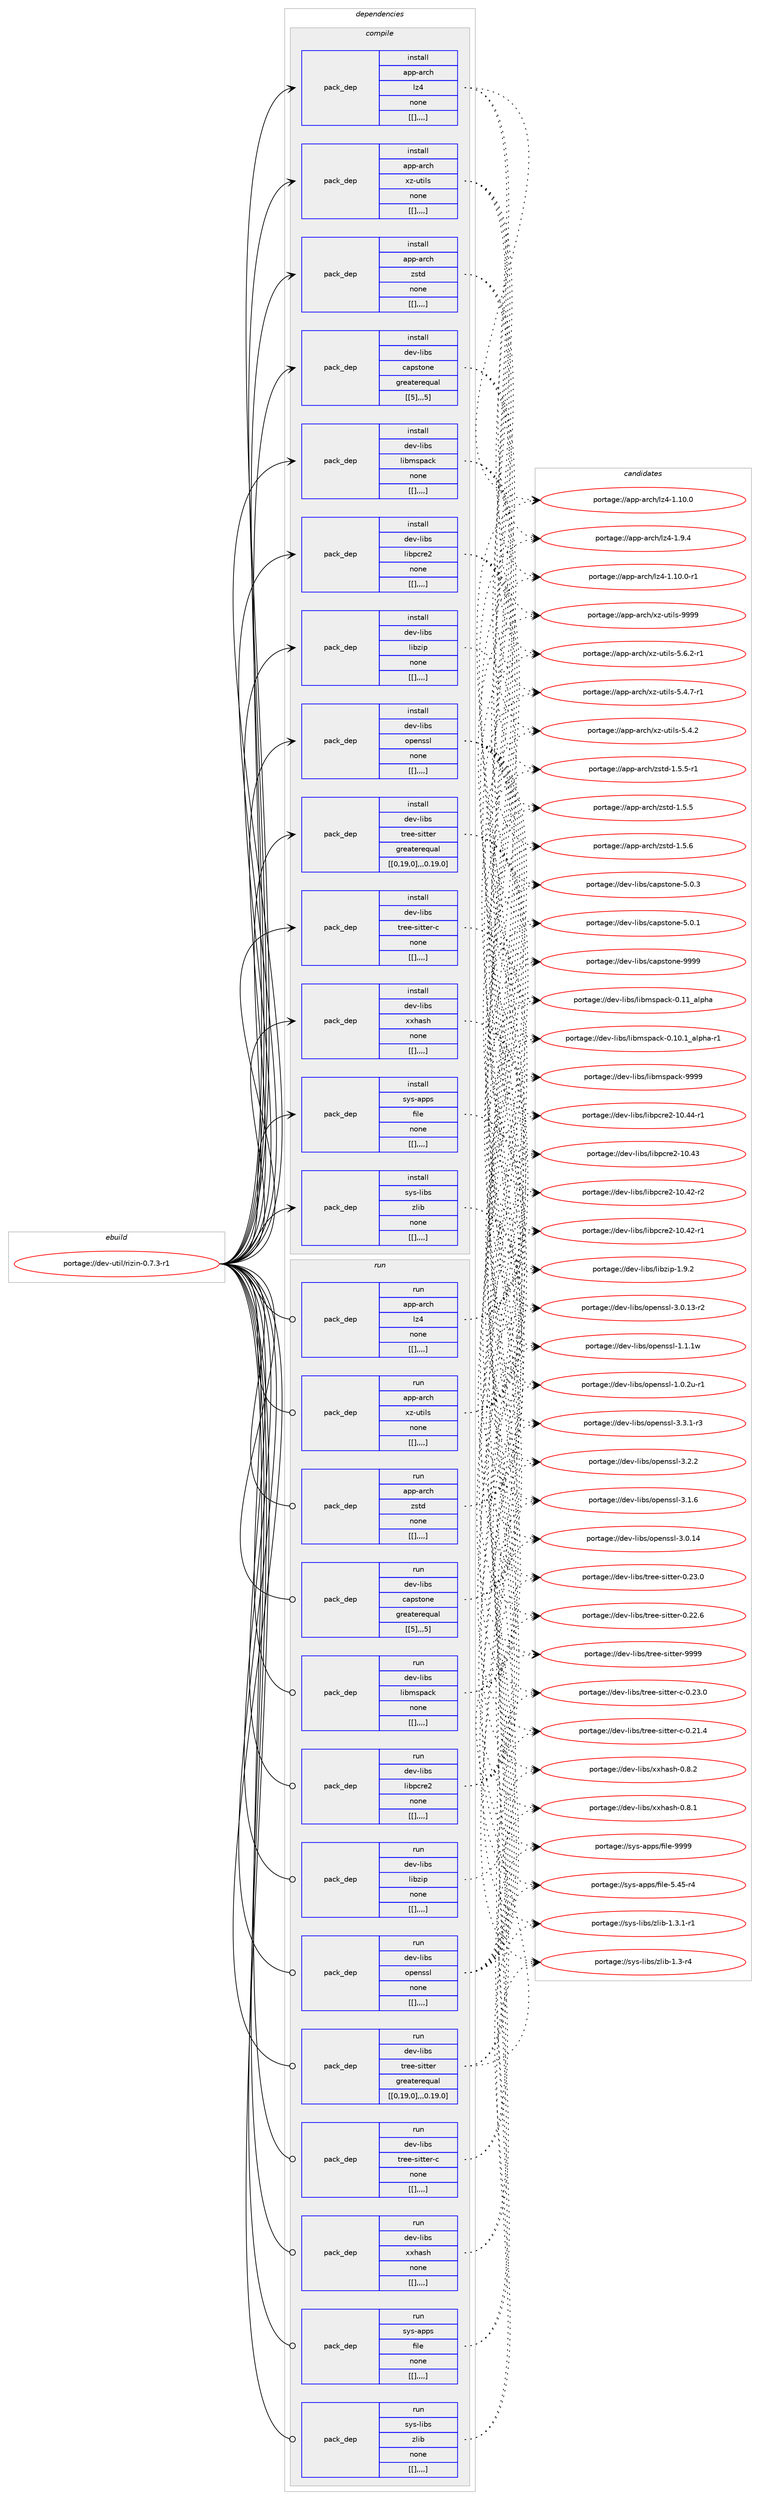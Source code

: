 digraph prolog {

# *************
# Graph options
# *************

newrank=true;
concentrate=true;
compound=true;
graph [rankdir=LR,fontname=Helvetica,fontsize=10,ranksep=1.5];#, ranksep=2.5, nodesep=0.2];
edge  [arrowhead=vee];
node  [fontname=Helvetica,fontsize=10];

# **********
# The ebuild
# **********

subgraph cluster_leftcol {
color=gray;
label=<<i>ebuild</i>>;
id [label="portage://dev-util/rizin-0.7.3-r1", color=red, width=4, href="../dev-util/rizin-0.7.3-r1.svg"];
}

# ****************
# The dependencies
# ****************

subgraph cluster_midcol {
color=gray;
label=<<i>dependencies</i>>;
subgraph cluster_compile {
fillcolor="#eeeeee";
style=filled;
label=<<i>compile</i>>;
subgraph pack157945 {
dependency222705 [label=<<TABLE BORDER="0" CELLBORDER="1" CELLSPACING="0" CELLPADDING="4" WIDTH="220"><TR><TD ROWSPAN="6" CELLPADDING="30">pack_dep</TD></TR><TR><TD WIDTH="110">install</TD></TR><TR><TD>app-arch</TD></TR><TR><TD>lz4</TD></TR><TR><TD>none</TD></TR><TR><TD>[[],,,,]</TD></TR></TABLE>>, shape=none, color=blue];
}
id:e -> dependency222705:w [weight=20,style="solid",arrowhead="vee"];
subgraph pack157946 {
dependency222706 [label=<<TABLE BORDER="0" CELLBORDER="1" CELLSPACING="0" CELLPADDING="4" WIDTH="220"><TR><TD ROWSPAN="6" CELLPADDING="30">pack_dep</TD></TR><TR><TD WIDTH="110">install</TD></TR><TR><TD>app-arch</TD></TR><TR><TD>xz-utils</TD></TR><TR><TD>none</TD></TR><TR><TD>[[],,,,]</TD></TR></TABLE>>, shape=none, color=blue];
}
id:e -> dependency222706:w [weight=20,style="solid",arrowhead="vee"];
subgraph pack157947 {
dependency222707 [label=<<TABLE BORDER="0" CELLBORDER="1" CELLSPACING="0" CELLPADDING="4" WIDTH="220"><TR><TD ROWSPAN="6" CELLPADDING="30">pack_dep</TD></TR><TR><TD WIDTH="110">install</TD></TR><TR><TD>app-arch</TD></TR><TR><TD>zstd</TD></TR><TR><TD>none</TD></TR><TR><TD>[[],,,,]</TD></TR></TABLE>>, shape=none, color=blue];
}
id:e -> dependency222707:w [weight=20,style="solid",arrowhead="vee"];
subgraph pack157948 {
dependency222708 [label=<<TABLE BORDER="0" CELLBORDER="1" CELLSPACING="0" CELLPADDING="4" WIDTH="220"><TR><TD ROWSPAN="6" CELLPADDING="30">pack_dep</TD></TR><TR><TD WIDTH="110">install</TD></TR><TR><TD>dev-libs</TD></TR><TR><TD>capstone</TD></TR><TR><TD>greaterequal</TD></TR><TR><TD>[[5],,,5]</TD></TR></TABLE>>, shape=none, color=blue];
}
id:e -> dependency222708:w [weight=20,style="solid",arrowhead="vee"];
subgraph pack157949 {
dependency222709 [label=<<TABLE BORDER="0" CELLBORDER="1" CELLSPACING="0" CELLPADDING="4" WIDTH="220"><TR><TD ROWSPAN="6" CELLPADDING="30">pack_dep</TD></TR><TR><TD WIDTH="110">install</TD></TR><TR><TD>dev-libs</TD></TR><TR><TD>libmspack</TD></TR><TR><TD>none</TD></TR><TR><TD>[[],,,,]</TD></TR></TABLE>>, shape=none, color=blue];
}
id:e -> dependency222709:w [weight=20,style="solid",arrowhead="vee"];
subgraph pack157950 {
dependency222710 [label=<<TABLE BORDER="0" CELLBORDER="1" CELLSPACING="0" CELLPADDING="4" WIDTH="220"><TR><TD ROWSPAN="6" CELLPADDING="30">pack_dep</TD></TR><TR><TD WIDTH="110">install</TD></TR><TR><TD>dev-libs</TD></TR><TR><TD>libpcre2</TD></TR><TR><TD>none</TD></TR><TR><TD>[[],,,,]</TD></TR></TABLE>>, shape=none, color=blue];
}
id:e -> dependency222710:w [weight=20,style="solid",arrowhead="vee"];
subgraph pack157951 {
dependency222711 [label=<<TABLE BORDER="0" CELLBORDER="1" CELLSPACING="0" CELLPADDING="4" WIDTH="220"><TR><TD ROWSPAN="6" CELLPADDING="30">pack_dep</TD></TR><TR><TD WIDTH="110">install</TD></TR><TR><TD>dev-libs</TD></TR><TR><TD>libzip</TD></TR><TR><TD>none</TD></TR><TR><TD>[[],,,,]</TD></TR></TABLE>>, shape=none, color=blue];
}
id:e -> dependency222711:w [weight=20,style="solid",arrowhead="vee"];
subgraph pack157952 {
dependency222712 [label=<<TABLE BORDER="0" CELLBORDER="1" CELLSPACING="0" CELLPADDING="4" WIDTH="220"><TR><TD ROWSPAN="6" CELLPADDING="30">pack_dep</TD></TR><TR><TD WIDTH="110">install</TD></TR><TR><TD>dev-libs</TD></TR><TR><TD>openssl</TD></TR><TR><TD>none</TD></TR><TR><TD>[[],,,,]</TD></TR></TABLE>>, shape=none, color=blue];
}
id:e -> dependency222712:w [weight=20,style="solid",arrowhead="vee"];
subgraph pack157953 {
dependency222713 [label=<<TABLE BORDER="0" CELLBORDER="1" CELLSPACING="0" CELLPADDING="4" WIDTH="220"><TR><TD ROWSPAN="6" CELLPADDING="30">pack_dep</TD></TR><TR><TD WIDTH="110">install</TD></TR><TR><TD>dev-libs</TD></TR><TR><TD>tree-sitter</TD></TR><TR><TD>greaterequal</TD></TR><TR><TD>[[0,19,0],,,0.19.0]</TD></TR></TABLE>>, shape=none, color=blue];
}
id:e -> dependency222713:w [weight=20,style="solid",arrowhead="vee"];
subgraph pack157954 {
dependency222714 [label=<<TABLE BORDER="0" CELLBORDER="1" CELLSPACING="0" CELLPADDING="4" WIDTH="220"><TR><TD ROWSPAN="6" CELLPADDING="30">pack_dep</TD></TR><TR><TD WIDTH="110">install</TD></TR><TR><TD>dev-libs</TD></TR><TR><TD>tree-sitter-c</TD></TR><TR><TD>none</TD></TR><TR><TD>[[],,,,]</TD></TR></TABLE>>, shape=none, color=blue];
}
id:e -> dependency222714:w [weight=20,style="solid",arrowhead="vee"];
subgraph pack157955 {
dependency222715 [label=<<TABLE BORDER="0" CELLBORDER="1" CELLSPACING="0" CELLPADDING="4" WIDTH="220"><TR><TD ROWSPAN="6" CELLPADDING="30">pack_dep</TD></TR><TR><TD WIDTH="110">install</TD></TR><TR><TD>dev-libs</TD></TR><TR><TD>xxhash</TD></TR><TR><TD>none</TD></TR><TR><TD>[[],,,,]</TD></TR></TABLE>>, shape=none, color=blue];
}
id:e -> dependency222715:w [weight=20,style="solid",arrowhead="vee"];
subgraph pack157956 {
dependency222716 [label=<<TABLE BORDER="0" CELLBORDER="1" CELLSPACING="0" CELLPADDING="4" WIDTH="220"><TR><TD ROWSPAN="6" CELLPADDING="30">pack_dep</TD></TR><TR><TD WIDTH="110">install</TD></TR><TR><TD>sys-apps</TD></TR><TR><TD>file</TD></TR><TR><TD>none</TD></TR><TR><TD>[[],,,,]</TD></TR></TABLE>>, shape=none, color=blue];
}
id:e -> dependency222716:w [weight=20,style="solid",arrowhead="vee"];
subgraph pack157957 {
dependency222717 [label=<<TABLE BORDER="0" CELLBORDER="1" CELLSPACING="0" CELLPADDING="4" WIDTH="220"><TR><TD ROWSPAN="6" CELLPADDING="30">pack_dep</TD></TR><TR><TD WIDTH="110">install</TD></TR><TR><TD>sys-libs</TD></TR><TR><TD>zlib</TD></TR><TR><TD>none</TD></TR><TR><TD>[[],,,,]</TD></TR></TABLE>>, shape=none, color=blue];
}
id:e -> dependency222717:w [weight=20,style="solid",arrowhead="vee"];
}
subgraph cluster_compileandrun {
fillcolor="#eeeeee";
style=filled;
label=<<i>compile and run</i>>;
}
subgraph cluster_run {
fillcolor="#eeeeee";
style=filled;
label=<<i>run</i>>;
subgraph pack157958 {
dependency222718 [label=<<TABLE BORDER="0" CELLBORDER="1" CELLSPACING="0" CELLPADDING="4" WIDTH="220"><TR><TD ROWSPAN="6" CELLPADDING="30">pack_dep</TD></TR><TR><TD WIDTH="110">run</TD></TR><TR><TD>app-arch</TD></TR><TR><TD>lz4</TD></TR><TR><TD>none</TD></TR><TR><TD>[[],,,,]</TD></TR></TABLE>>, shape=none, color=blue];
}
id:e -> dependency222718:w [weight=20,style="solid",arrowhead="odot"];
subgraph pack157959 {
dependency222719 [label=<<TABLE BORDER="0" CELLBORDER="1" CELLSPACING="0" CELLPADDING="4" WIDTH="220"><TR><TD ROWSPAN="6" CELLPADDING="30">pack_dep</TD></TR><TR><TD WIDTH="110">run</TD></TR><TR><TD>app-arch</TD></TR><TR><TD>xz-utils</TD></TR><TR><TD>none</TD></TR><TR><TD>[[],,,,]</TD></TR></TABLE>>, shape=none, color=blue];
}
id:e -> dependency222719:w [weight=20,style="solid",arrowhead="odot"];
subgraph pack157960 {
dependency222720 [label=<<TABLE BORDER="0" CELLBORDER="1" CELLSPACING="0" CELLPADDING="4" WIDTH="220"><TR><TD ROWSPAN="6" CELLPADDING="30">pack_dep</TD></TR><TR><TD WIDTH="110">run</TD></TR><TR><TD>app-arch</TD></TR><TR><TD>zstd</TD></TR><TR><TD>none</TD></TR><TR><TD>[[],,,,]</TD></TR></TABLE>>, shape=none, color=blue];
}
id:e -> dependency222720:w [weight=20,style="solid",arrowhead="odot"];
subgraph pack157961 {
dependency222721 [label=<<TABLE BORDER="0" CELLBORDER="1" CELLSPACING="0" CELLPADDING="4" WIDTH="220"><TR><TD ROWSPAN="6" CELLPADDING="30">pack_dep</TD></TR><TR><TD WIDTH="110">run</TD></TR><TR><TD>dev-libs</TD></TR><TR><TD>capstone</TD></TR><TR><TD>greaterequal</TD></TR><TR><TD>[[5],,,5]</TD></TR></TABLE>>, shape=none, color=blue];
}
id:e -> dependency222721:w [weight=20,style="solid",arrowhead="odot"];
subgraph pack157962 {
dependency222722 [label=<<TABLE BORDER="0" CELLBORDER="1" CELLSPACING="0" CELLPADDING="4" WIDTH="220"><TR><TD ROWSPAN="6" CELLPADDING="30">pack_dep</TD></TR><TR><TD WIDTH="110">run</TD></TR><TR><TD>dev-libs</TD></TR><TR><TD>libmspack</TD></TR><TR><TD>none</TD></TR><TR><TD>[[],,,,]</TD></TR></TABLE>>, shape=none, color=blue];
}
id:e -> dependency222722:w [weight=20,style="solid",arrowhead="odot"];
subgraph pack157963 {
dependency222723 [label=<<TABLE BORDER="0" CELLBORDER="1" CELLSPACING="0" CELLPADDING="4" WIDTH="220"><TR><TD ROWSPAN="6" CELLPADDING="30">pack_dep</TD></TR><TR><TD WIDTH="110">run</TD></TR><TR><TD>dev-libs</TD></TR><TR><TD>libpcre2</TD></TR><TR><TD>none</TD></TR><TR><TD>[[],,,,]</TD></TR></TABLE>>, shape=none, color=blue];
}
id:e -> dependency222723:w [weight=20,style="solid",arrowhead="odot"];
subgraph pack157964 {
dependency222724 [label=<<TABLE BORDER="0" CELLBORDER="1" CELLSPACING="0" CELLPADDING="4" WIDTH="220"><TR><TD ROWSPAN="6" CELLPADDING="30">pack_dep</TD></TR><TR><TD WIDTH="110">run</TD></TR><TR><TD>dev-libs</TD></TR><TR><TD>libzip</TD></TR><TR><TD>none</TD></TR><TR><TD>[[],,,,]</TD></TR></TABLE>>, shape=none, color=blue];
}
id:e -> dependency222724:w [weight=20,style="solid",arrowhead="odot"];
subgraph pack157965 {
dependency222725 [label=<<TABLE BORDER="0" CELLBORDER="1" CELLSPACING="0" CELLPADDING="4" WIDTH="220"><TR><TD ROWSPAN="6" CELLPADDING="30">pack_dep</TD></TR><TR><TD WIDTH="110">run</TD></TR><TR><TD>dev-libs</TD></TR><TR><TD>openssl</TD></TR><TR><TD>none</TD></TR><TR><TD>[[],,,,]</TD></TR></TABLE>>, shape=none, color=blue];
}
id:e -> dependency222725:w [weight=20,style="solid",arrowhead="odot"];
subgraph pack157966 {
dependency222726 [label=<<TABLE BORDER="0" CELLBORDER="1" CELLSPACING="0" CELLPADDING="4" WIDTH="220"><TR><TD ROWSPAN="6" CELLPADDING="30">pack_dep</TD></TR><TR><TD WIDTH="110">run</TD></TR><TR><TD>dev-libs</TD></TR><TR><TD>tree-sitter</TD></TR><TR><TD>greaterequal</TD></TR><TR><TD>[[0,19,0],,,0.19.0]</TD></TR></TABLE>>, shape=none, color=blue];
}
id:e -> dependency222726:w [weight=20,style="solid",arrowhead="odot"];
subgraph pack157967 {
dependency222727 [label=<<TABLE BORDER="0" CELLBORDER="1" CELLSPACING="0" CELLPADDING="4" WIDTH="220"><TR><TD ROWSPAN="6" CELLPADDING="30">pack_dep</TD></TR><TR><TD WIDTH="110">run</TD></TR><TR><TD>dev-libs</TD></TR><TR><TD>tree-sitter-c</TD></TR><TR><TD>none</TD></TR><TR><TD>[[],,,,]</TD></TR></TABLE>>, shape=none, color=blue];
}
id:e -> dependency222727:w [weight=20,style="solid",arrowhead="odot"];
subgraph pack157968 {
dependency222728 [label=<<TABLE BORDER="0" CELLBORDER="1" CELLSPACING="0" CELLPADDING="4" WIDTH="220"><TR><TD ROWSPAN="6" CELLPADDING="30">pack_dep</TD></TR><TR><TD WIDTH="110">run</TD></TR><TR><TD>dev-libs</TD></TR><TR><TD>xxhash</TD></TR><TR><TD>none</TD></TR><TR><TD>[[],,,,]</TD></TR></TABLE>>, shape=none, color=blue];
}
id:e -> dependency222728:w [weight=20,style="solid",arrowhead="odot"];
subgraph pack157969 {
dependency222729 [label=<<TABLE BORDER="0" CELLBORDER="1" CELLSPACING="0" CELLPADDING="4" WIDTH="220"><TR><TD ROWSPAN="6" CELLPADDING="30">pack_dep</TD></TR><TR><TD WIDTH="110">run</TD></TR><TR><TD>sys-apps</TD></TR><TR><TD>file</TD></TR><TR><TD>none</TD></TR><TR><TD>[[],,,,]</TD></TR></TABLE>>, shape=none, color=blue];
}
id:e -> dependency222729:w [weight=20,style="solid",arrowhead="odot"];
subgraph pack157970 {
dependency222730 [label=<<TABLE BORDER="0" CELLBORDER="1" CELLSPACING="0" CELLPADDING="4" WIDTH="220"><TR><TD ROWSPAN="6" CELLPADDING="30">pack_dep</TD></TR><TR><TD WIDTH="110">run</TD></TR><TR><TD>sys-libs</TD></TR><TR><TD>zlib</TD></TR><TR><TD>none</TD></TR><TR><TD>[[],,,,]</TD></TR></TABLE>>, shape=none, color=blue];
}
id:e -> dependency222730:w [weight=20,style="solid",arrowhead="odot"];
}
}

# **************
# The candidates
# **************

subgraph cluster_choices {
rank=same;
color=gray;
label=<<i>candidates</i>>;

subgraph choice157945 {
color=black;
nodesep=1;
choice971121124597114991044710812252454946494846484511449 [label="portage://app-arch/lz4-1.10.0-r1", color=red, width=4,href="../app-arch/lz4-1.10.0-r1.svg"];
choice97112112459711499104471081225245494649484648 [label="portage://app-arch/lz4-1.10.0", color=red, width=4,href="../app-arch/lz4-1.10.0.svg"];
choice971121124597114991044710812252454946574652 [label="portage://app-arch/lz4-1.9.4", color=red, width=4,href="../app-arch/lz4-1.9.4.svg"];
dependency222705:e -> choice971121124597114991044710812252454946494846484511449:w [style=dotted,weight="100"];
dependency222705:e -> choice97112112459711499104471081225245494649484648:w [style=dotted,weight="100"];
dependency222705:e -> choice971121124597114991044710812252454946574652:w [style=dotted,weight="100"];
}
subgraph choice157946 {
color=black;
nodesep=1;
choice9711211245971149910447120122451171161051081154557575757 [label="portage://app-arch/xz-utils-9999", color=red, width=4,href="../app-arch/xz-utils-9999.svg"];
choice9711211245971149910447120122451171161051081154553465446504511449 [label="portage://app-arch/xz-utils-5.6.2-r1", color=red, width=4,href="../app-arch/xz-utils-5.6.2-r1.svg"];
choice9711211245971149910447120122451171161051081154553465246554511449 [label="portage://app-arch/xz-utils-5.4.7-r1", color=red, width=4,href="../app-arch/xz-utils-5.4.7-r1.svg"];
choice971121124597114991044712012245117116105108115455346524650 [label="portage://app-arch/xz-utils-5.4.2", color=red, width=4,href="../app-arch/xz-utils-5.4.2.svg"];
dependency222706:e -> choice9711211245971149910447120122451171161051081154557575757:w [style=dotted,weight="100"];
dependency222706:e -> choice9711211245971149910447120122451171161051081154553465446504511449:w [style=dotted,weight="100"];
dependency222706:e -> choice9711211245971149910447120122451171161051081154553465246554511449:w [style=dotted,weight="100"];
dependency222706:e -> choice971121124597114991044712012245117116105108115455346524650:w [style=dotted,weight="100"];
}
subgraph choice157947 {
color=black;
nodesep=1;
choice9711211245971149910447122115116100454946534654 [label="portage://app-arch/zstd-1.5.6", color=red, width=4,href="../app-arch/zstd-1.5.6.svg"];
choice97112112459711499104471221151161004549465346534511449 [label="portage://app-arch/zstd-1.5.5-r1", color=red, width=4,href="../app-arch/zstd-1.5.5-r1.svg"];
choice9711211245971149910447122115116100454946534653 [label="portage://app-arch/zstd-1.5.5", color=red, width=4,href="../app-arch/zstd-1.5.5.svg"];
dependency222707:e -> choice9711211245971149910447122115116100454946534654:w [style=dotted,weight="100"];
dependency222707:e -> choice97112112459711499104471221151161004549465346534511449:w [style=dotted,weight="100"];
dependency222707:e -> choice9711211245971149910447122115116100454946534653:w [style=dotted,weight="100"];
}
subgraph choice157948 {
color=black;
nodesep=1;
choice10010111845108105981154799971121151161111101014557575757 [label="portage://dev-libs/capstone-9999", color=red, width=4,href="../dev-libs/capstone-9999.svg"];
choice1001011184510810598115479997112115116111110101455346484651 [label="portage://dev-libs/capstone-5.0.3", color=red, width=4,href="../dev-libs/capstone-5.0.3.svg"];
choice1001011184510810598115479997112115116111110101455346484649 [label="portage://dev-libs/capstone-5.0.1", color=red, width=4,href="../dev-libs/capstone-5.0.1.svg"];
dependency222708:e -> choice10010111845108105981154799971121151161111101014557575757:w [style=dotted,weight="100"];
dependency222708:e -> choice1001011184510810598115479997112115116111110101455346484651:w [style=dotted,weight="100"];
dependency222708:e -> choice1001011184510810598115479997112115116111110101455346484649:w [style=dotted,weight="100"];
}
subgraph choice157949 {
color=black;
nodesep=1;
choice1001011184510810598115471081059810911511297991074557575757 [label="portage://dev-libs/libmspack-9999", color=red, width=4,href="../dev-libs/libmspack-9999.svg"];
choice1001011184510810598115471081059810911511297991074548464949959710811210497 [label="portage://dev-libs/libmspack-0.11_alpha", color=red, width=4,href="../dev-libs/libmspack-0.11_alpha.svg"];
choice100101118451081059811547108105981091151129799107454846494846499597108112104974511449 [label="portage://dev-libs/libmspack-0.10.1_alpha-r1", color=red, width=4,href="../dev-libs/libmspack-0.10.1_alpha-r1.svg"];
dependency222709:e -> choice1001011184510810598115471081059810911511297991074557575757:w [style=dotted,weight="100"];
dependency222709:e -> choice1001011184510810598115471081059810911511297991074548464949959710811210497:w [style=dotted,weight="100"];
dependency222709:e -> choice100101118451081059811547108105981091151129799107454846494846499597108112104974511449:w [style=dotted,weight="100"];
}
subgraph choice157950 {
color=black;
nodesep=1;
choice1001011184510810598115471081059811299114101504549484652524511449 [label="portage://dev-libs/libpcre2-10.44-r1", color=red, width=4,href="../dev-libs/libpcre2-10.44-r1.svg"];
choice100101118451081059811547108105981129911410150454948465251 [label="portage://dev-libs/libpcre2-10.43", color=red, width=4,href="../dev-libs/libpcre2-10.43.svg"];
choice1001011184510810598115471081059811299114101504549484652504511450 [label="portage://dev-libs/libpcre2-10.42-r2", color=red, width=4,href="../dev-libs/libpcre2-10.42-r2.svg"];
choice1001011184510810598115471081059811299114101504549484652504511449 [label="portage://dev-libs/libpcre2-10.42-r1", color=red, width=4,href="../dev-libs/libpcre2-10.42-r1.svg"];
dependency222710:e -> choice1001011184510810598115471081059811299114101504549484652524511449:w [style=dotted,weight="100"];
dependency222710:e -> choice100101118451081059811547108105981129911410150454948465251:w [style=dotted,weight="100"];
dependency222710:e -> choice1001011184510810598115471081059811299114101504549484652504511450:w [style=dotted,weight="100"];
dependency222710:e -> choice1001011184510810598115471081059811299114101504549484652504511449:w [style=dotted,weight="100"];
}
subgraph choice157951 {
color=black;
nodesep=1;
choice10010111845108105981154710810598122105112454946574650 [label="portage://dev-libs/libzip-1.9.2", color=red, width=4,href="../dev-libs/libzip-1.9.2.svg"];
dependency222711:e -> choice10010111845108105981154710810598122105112454946574650:w [style=dotted,weight="100"];
}
subgraph choice157952 {
color=black;
nodesep=1;
choice1001011184510810598115471111121011101151151084551465146494511451 [label="portage://dev-libs/openssl-3.3.1-r3", color=red, width=4,href="../dev-libs/openssl-3.3.1-r3.svg"];
choice100101118451081059811547111112101110115115108455146504650 [label="portage://dev-libs/openssl-3.2.2", color=red, width=4,href="../dev-libs/openssl-3.2.2.svg"];
choice100101118451081059811547111112101110115115108455146494654 [label="portage://dev-libs/openssl-3.1.6", color=red, width=4,href="../dev-libs/openssl-3.1.6.svg"];
choice10010111845108105981154711111210111011511510845514648464952 [label="portage://dev-libs/openssl-3.0.14", color=red, width=4,href="../dev-libs/openssl-3.0.14.svg"];
choice100101118451081059811547111112101110115115108455146484649514511450 [label="portage://dev-libs/openssl-3.0.13-r2", color=red, width=4,href="../dev-libs/openssl-3.0.13-r2.svg"];
choice100101118451081059811547111112101110115115108454946494649119 [label="portage://dev-libs/openssl-1.1.1w", color=red, width=4,href="../dev-libs/openssl-1.1.1w.svg"];
choice1001011184510810598115471111121011101151151084549464846501174511449 [label="portage://dev-libs/openssl-1.0.2u-r1", color=red, width=4,href="../dev-libs/openssl-1.0.2u-r1.svg"];
dependency222712:e -> choice1001011184510810598115471111121011101151151084551465146494511451:w [style=dotted,weight="100"];
dependency222712:e -> choice100101118451081059811547111112101110115115108455146504650:w [style=dotted,weight="100"];
dependency222712:e -> choice100101118451081059811547111112101110115115108455146494654:w [style=dotted,weight="100"];
dependency222712:e -> choice10010111845108105981154711111210111011511510845514648464952:w [style=dotted,weight="100"];
dependency222712:e -> choice100101118451081059811547111112101110115115108455146484649514511450:w [style=dotted,weight="100"];
dependency222712:e -> choice100101118451081059811547111112101110115115108454946494649119:w [style=dotted,weight="100"];
dependency222712:e -> choice1001011184510810598115471111121011101151151084549464846501174511449:w [style=dotted,weight="100"];
}
subgraph choice157953 {
color=black;
nodesep=1;
choice100101118451081059811547116114101101451151051161161011144557575757 [label="portage://dev-libs/tree-sitter-9999", color=red, width=4,href="../dev-libs/tree-sitter-9999.svg"];
choice1001011184510810598115471161141011014511510511611610111445484650514648 [label="portage://dev-libs/tree-sitter-0.23.0", color=red, width=4,href="../dev-libs/tree-sitter-0.23.0.svg"];
choice1001011184510810598115471161141011014511510511611610111445484650504654 [label="portage://dev-libs/tree-sitter-0.22.6", color=red, width=4,href="../dev-libs/tree-sitter-0.22.6.svg"];
dependency222713:e -> choice100101118451081059811547116114101101451151051161161011144557575757:w [style=dotted,weight="100"];
dependency222713:e -> choice1001011184510810598115471161141011014511510511611610111445484650514648:w [style=dotted,weight="100"];
dependency222713:e -> choice1001011184510810598115471161141011014511510511611610111445484650504654:w [style=dotted,weight="100"];
}
subgraph choice157954 {
color=black;
nodesep=1;
choice10010111845108105981154711611410110145115105116116101114459945484650514648 [label="portage://dev-libs/tree-sitter-c-0.23.0", color=red, width=4,href="../dev-libs/tree-sitter-c-0.23.0.svg"];
choice10010111845108105981154711611410110145115105116116101114459945484650494652 [label="portage://dev-libs/tree-sitter-c-0.21.4", color=red, width=4,href="../dev-libs/tree-sitter-c-0.21.4.svg"];
dependency222714:e -> choice10010111845108105981154711611410110145115105116116101114459945484650514648:w [style=dotted,weight="100"];
dependency222714:e -> choice10010111845108105981154711611410110145115105116116101114459945484650494652:w [style=dotted,weight="100"];
}
subgraph choice157955 {
color=black;
nodesep=1;
choice10010111845108105981154712012010497115104454846564650 [label="portage://dev-libs/xxhash-0.8.2", color=red, width=4,href="../dev-libs/xxhash-0.8.2.svg"];
choice10010111845108105981154712012010497115104454846564649 [label="portage://dev-libs/xxhash-0.8.1", color=red, width=4,href="../dev-libs/xxhash-0.8.1.svg"];
dependency222715:e -> choice10010111845108105981154712012010497115104454846564650:w [style=dotted,weight="100"];
dependency222715:e -> choice10010111845108105981154712012010497115104454846564649:w [style=dotted,weight="100"];
}
subgraph choice157956 {
color=black;
nodesep=1;
choice1151211154597112112115471021051081014557575757 [label="portage://sys-apps/file-9999", color=red, width=4,href="../sys-apps/file-9999.svg"];
choice11512111545971121121154710210510810145534652534511452 [label="portage://sys-apps/file-5.45-r4", color=red, width=4,href="../sys-apps/file-5.45-r4.svg"];
dependency222716:e -> choice1151211154597112112115471021051081014557575757:w [style=dotted,weight="100"];
dependency222716:e -> choice11512111545971121121154710210510810145534652534511452:w [style=dotted,weight="100"];
}
subgraph choice157957 {
color=black;
nodesep=1;
choice115121115451081059811547122108105984549465146494511449 [label="portage://sys-libs/zlib-1.3.1-r1", color=red, width=4,href="../sys-libs/zlib-1.3.1-r1.svg"];
choice11512111545108105981154712210810598454946514511452 [label="portage://sys-libs/zlib-1.3-r4", color=red, width=4,href="../sys-libs/zlib-1.3-r4.svg"];
dependency222717:e -> choice115121115451081059811547122108105984549465146494511449:w [style=dotted,weight="100"];
dependency222717:e -> choice11512111545108105981154712210810598454946514511452:w [style=dotted,weight="100"];
}
subgraph choice157958 {
color=black;
nodesep=1;
choice971121124597114991044710812252454946494846484511449 [label="portage://app-arch/lz4-1.10.0-r1", color=red, width=4,href="../app-arch/lz4-1.10.0-r1.svg"];
choice97112112459711499104471081225245494649484648 [label="portage://app-arch/lz4-1.10.0", color=red, width=4,href="../app-arch/lz4-1.10.0.svg"];
choice971121124597114991044710812252454946574652 [label="portage://app-arch/lz4-1.9.4", color=red, width=4,href="../app-arch/lz4-1.9.4.svg"];
dependency222718:e -> choice971121124597114991044710812252454946494846484511449:w [style=dotted,weight="100"];
dependency222718:e -> choice97112112459711499104471081225245494649484648:w [style=dotted,weight="100"];
dependency222718:e -> choice971121124597114991044710812252454946574652:w [style=dotted,weight="100"];
}
subgraph choice157959 {
color=black;
nodesep=1;
choice9711211245971149910447120122451171161051081154557575757 [label="portage://app-arch/xz-utils-9999", color=red, width=4,href="../app-arch/xz-utils-9999.svg"];
choice9711211245971149910447120122451171161051081154553465446504511449 [label="portage://app-arch/xz-utils-5.6.2-r1", color=red, width=4,href="../app-arch/xz-utils-5.6.2-r1.svg"];
choice9711211245971149910447120122451171161051081154553465246554511449 [label="portage://app-arch/xz-utils-5.4.7-r1", color=red, width=4,href="../app-arch/xz-utils-5.4.7-r1.svg"];
choice971121124597114991044712012245117116105108115455346524650 [label="portage://app-arch/xz-utils-5.4.2", color=red, width=4,href="../app-arch/xz-utils-5.4.2.svg"];
dependency222719:e -> choice9711211245971149910447120122451171161051081154557575757:w [style=dotted,weight="100"];
dependency222719:e -> choice9711211245971149910447120122451171161051081154553465446504511449:w [style=dotted,weight="100"];
dependency222719:e -> choice9711211245971149910447120122451171161051081154553465246554511449:w [style=dotted,weight="100"];
dependency222719:e -> choice971121124597114991044712012245117116105108115455346524650:w [style=dotted,weight="100"];
}
subgraph choice157960 {
color=black;
nodesep=1;
choice9711211245971149910447122115116100454946534654 [label="portage://app-arch/zstd-1.5.6", color=red, width=4,href="../app-arch/zstd-1.5.6.svg"];
choice97112112459711499104471221151161004549465346534511449 [label="portage://app-arch/zstd-1.5.5-r1", color=red, width=4,href="../app-arch/zstd-1.5.5-r1.svg"];
choice9711211245971149910447122115116100454946534653 [label="portage://app-arch/zstd-1.5.5", color=red, width=4,href="../app-arch/zstd-1.5.5.svg"];
dependency222720:e -> choice9711211245971149910447122115116100454946534654:w [style=dotted,weight="100"];
dependency222720:e -> choice97112112459711499104471221151161004549465346534511449:w [style=dotted,weight="100"];
dependency222720:e -> choice9711211245971149910447122115116100454946534653:w [style=dotted,weight="100"];
}
subgraph choice157961 {
color=black;
nodesep=1;
choice10010111845108105981154799971121151161111101014557575757 [label="portage://dev-libs/capstone-9999", color=red, width=4,href="../dev-libs/capstone-9999.svg"];
choice1001011184510810598115479997112115116111110101455346484651 [label="portage://dev-libs/capstone-5.0.3", color=red, width=4,href="../dev-libs/capstone-5.0.3.svg"];
choice1001011184510810598115479997112115116111110101455346484649 [label="portage://dev-libs/capstone-5.0.1", color=red, width=4,href="../dev-libs/capstone-5.0.1.svg"];
dependency222721:e -> choice10010111845108105981154799971121151161111101014557575757:w [style=dotted,weight="100"];
dependency222721:e -> choice1001011184510810598115479997112115116111110101455346484651:w [style=dotted,weight="100"];
dependency222721:e -> choice1001011184510810598115479997112115116111110101455346484649:w [style=dotted,weight="100"];
}
subgraph choice157962 {
color=black;
nodesep=1;
choice1001011184510810598115471081059810911511297991074557575757 [label="portage://dev-libs/libmspack-9999", color=red, width=4,href="../dev-libs/libmspack-9999.svg"];
choice1001011184510810598115471081059810911511297991074548464949959710811210497 [label="portage://dev-libs/libmspack-0.11_alpha", color=red, width=4,href="../dev-libs/libmspack-0.11_alpha.svg"];
choice100101118451081059811547108105981091151129799107454846494846499597108112104974511449 [label="portage://dev-libs/libmspack-0.10.1_alpha-r1", color=red, width=4,href="../dev-libs/libmspack-0.10.1_alpha-r1.svg"];
dependency222722:e -> choice1001011184510810598115471081059810911511297991074557575757:w [style=dotted,weight="100"];
dependency222722:e -> choice1001011184510810598115471081059810911511297991074548464949959710811210497:w [style=dotted,weight="100"];
dependency222722:e -> choice100101118451081059811547108105981091151129799107454846494846499597108112104974511449:w [style=dotted,weight="100"];
}
subgraph choice157963 {
color=black;
nodesep=1;
choice1001011184510810598115471081059811299114101504549484652524511449 [label="portage://dev-libs/libpcre2-10.44-r1", color=red, width=4,href="../dev-libs/libpcre2-10.44-r1.svg"];
choice100101118451081059811547108105981129911410150454948465251 [label="portage://dev-libs/libpcre2-10.43", color=red, width=4,href="../dev-libs/libpcre2-10.43.svg"];
choice1001011184510810598115471081059811299114101504549484652504511450 [label="portage://dev-libs/libpcre2-10.42-r2", color=red, width=4,href="../dev-libs/libpcre2-10.42-r2.svg"];
choice1001011184510810598115471081059811299114101504549484652504511449 [label="portage://dev-libs/libpcre2-10.42-r1", color=red, width=4,href="../dev-libs/libpcre2-10.42-r1.svg"];
dependency222723:e -> choice1001011184510810598115471081059811299114101504549484652524511449:w [style=dotted,weight="100"];
dependency222723:e -> choice100101118451081059811547108105981129911410150454948465251:w [style=dotted,weight="100"];
dependency222723:e -> choice1001011184510810598115471081059811299114101504549484652504511450:w [style=dotted,weight="100"];
dependency222723:e -> choice1001011184510810598115471081059811299114101504549484652504511449:w [style=dotted,weight="100"];
}
subgraph choice157964 {
color=black;
nodesep=1;
choice10010111845108105981154710810598122105112454946574650 [label="portage://dev-libs/libzip-1.9.2", color=red, width=4,href="../dev-libs/libzip-1.9.2.svg"];
dependency222724:e -> choice10010111845108105981154710810598122105112454946574650:w [style=dotted,weight="100"];
}
subgraph choice157965 {
color=black;
nodesep=1;
choice1001011184510810598115471111121011101151151084551465146494511451 [label="portage://dev-libs/openssl-3.3.1-r3", color=red, width=4,href="../dev-libs/openssl-3.3.1-r3.svg"];
choice100101118451081059811547111112101110115115108455146504650 [label="portage://dev-libs/openssl-3.2.2", color=red, width=4,href="../dev-libs/openssl-3.2.2.svg"];
choice100101118451081059811547111112101110115115108455146494654 [label="portage://dev-libs/openssl-3.1.6", color=red, width=4,href="../dev-libs/openssl-3.1.6.svg"];
choice10010111845108105981154711111210111011511510845514648464952 [label="portage://dev-libs/openssl-3.0.14", color=red, width=4,href="../dev-libs/openssl-3.0.14.svg"];
choice100101118451081059811547111112101110115115108455146484649514511450 [label="portage://dev-libs/openssl-3.0.13-r2", color=red, width=4,href="../dev-libs/openssl-3.0.13-r2.svg"];
choice100101118451081059811547111112101110115115108454946494649119 [label="portage://dev-libs/openssl-1.1.1w", color=red, width=4,href="../dev-libs/openssl-1.1.1w.svg"];
choice1001011184510810598115471111121011101151151084549464846501174511449 [label="portage://dev-libs/openssl-1.0.2u-r1", color=red, width=4,href="../dev-libs/openssl-1.0.2u-r1.svg"];
dependency222725:e -> choice1001011184510810598115471111121011101151151084551465146494511451:w [style=dotted,weight="100"];
dependency222725:e -> choice100101118451081059811547111112101110115115108455146504650:w [style=dotted,weight="100"];
dependency222725:e -> choice100101118451081059811547111112101110115115108455146494654:w [style=dotted,weight="100"];
dependency222725:e -> choice10010111845108105981154711111210111011511510845514648464952:w [style=dotted,weight="100"];
dependency222725:e -> choice100101118451081059811547111112101110115115108455146484649514511450:w [style=dotted,weight="100"];
dependency222725:e -> choice100101118451081059811547111112101110115115108454946494649119:w [style=dotted,weight="100"];
dependency222725:e -> choice1001011184510810598115471111121011101151151084549464846501174511449:w [style=dotted,weight="100"];
}
subgraph choice157966 {
color=black;
nodesep=1;
choice100101118451081059811547116114101101451151051161161011144557575757 [label="portage://dev-libs/tree-sitter-9999", color=red, width=4,href="../dev-libs/tree-sitter-9999.svg"];
choice1001011184510810598115471161141011014511510511611610111445484650514648 [label="portage://dev-libs/tree-sitter-0.23.0", color=red, width=4,href="../dev-libs/tree-sitter-0.23.0.svg"];
choice1001011184510810598115471161141011014511510511611610111445484650504654 [label="portage://dev-libs/tree-sitter-0.22.6", color=red, width=4,href="../dev-libs/tree-sitter-0.22.6.svg"];
dependency222726:e -> choice100101118451081059811547116114101101451151051161161011144557575757:w [style=dotted,weight="100"];
dependency222726:e -> choice1001011184510810598115471161141011014511510511611610111445484650514648:w [style=dotted,weight="100"];
dependency222726:e -> choice1001011184510810598115471161141011014511510511611610111445484650504654:w [style=dotted,weight="100"];
}
subgraph choice157967 {
color=black;
nodesep=1;
choice10010111845108105981154711611410110145115105116116101114459945484650514648 [label="portage://dev-libs/tree-sitter-c-0.23.0", color=red, width=4,href="../dev-libs/tree-sitter-c-0.23.0.svg"];
choice10010111845108105981154711611410110145115105116116101114459945484650494652 [label="portage://dev-libs/tree-sitter-c-0.21.4", color=red, width=4,href="../dev-libs/tree-sitter-c-0.21.4.svg"];
dependency222727:e -> choice10010111845108105981154711611410110145115105116116101114459945484650514648:w [style=dotted,weight="100"];
dependency222727:e -> choice10010111845108105981154711611410110145115105116116101114459945484650494652:w [style=dotted,weight="100"];
}
subgraph choice157968 {
color=black;
nodesep=1;
choice10010111845108105981154712012010497115104454846564650 [label="portage://dev-libs/xxhash-0.8.2", color=red, width=4,href="../dev-libs/xxhash-0.8.2.svg"];
choice10010111845108105981154712012010497115104454846564649 [label="portage://dev-libs/xxhash-0.8.1", color=red, width=4,href="../dev-libs/xxhash-0.8.1.svg"];
dependency222728:e -> choice10010111845108105981154712012010497115104454846564650:w [style=dotted,weight="100"];
dependency222728:e -> choice10010111845108105981154712012010497115104454846564649:w [style=dotted,weight="100"];
}
subgraph choice157969 {
color=black;
nodesep=1;
choice1151211154597112112115471021051081014557575757 [label="portage://sys-apps/file-9999", color=red, width=4,href="../sys-apps/file-9999.svg"];
choice11512111545971121121154710210510810145534652534511452 [label="portage://sys-apps/file-5.45-r4", color=red, width=4,href="../sys-apps/file-5.45-r4.svg"];
dependency222729:e -> choice1151211154597112112115471021051081014557575757:w [style=dotted,weight="100"];
dependency222729:e -> choice11512111545971121121154710210510810145534652534511452:w [style=dotted,weight="100"];
}
subgraph choice157970 {
color=black;
nodesep=1;
choice115121115451081059811547122108105984549465146494511449 [label="portage://sys-libs/zlib-1.3.1-r1", color=red, width=4,href="../sys-libs/zlib-1.3.1-r1.svg"];
choice11512111545108105981154712210810598454946514511452 [label="portage://sys-libs/zlib-1.3-r4", color=red, width=4,href="../sys-libs/zlib-1.3-r4.svg"];
dependency222730:e -> choice115121115451081059811547122108105984549465146494511449:w [style=dotted,weight="100"];
dependency222730:e -> choice11512111545108105981154712210810598454946514511452:w [style=dotted,weight="100"];
}
}

}
